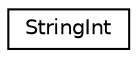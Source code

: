 digraph "Graphical Class Hierarchy"
{
 // LATEX_PDF_SIZE
  edge [fontname="Helvetica",fontsize="10",labelfontname="Helvetica",labelfontsize="10"];
  node [fontname="Helvetica",fontsize="10",shape=record];
  rankdir="LR";
  Node0 [label="StringInt",height=0.2,width=0.4,color="black", fillcolor="white", style="filled",URL="$classStringInt.html",tooltip="Header containing StringInt class declaration."];
}
